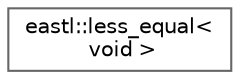 digraph "类继承关系图"
{
 // LATEX_PDF_SIZE
  bgcolor="transparent";
  edge [fontname=Helvetica,fontsize=10,labelfontname=Helvetica,labelfontsize=10];
  node [fontname=Helvetica,fontsize=10,shape=box,height=0.2,width=0.4];
  rankdir="LR";
  Node0 [id="Node000000",label="eastl::less_equal\<\l void \>",height=0.2,width=0.4,color="grey40", fillcolor="white", style="filled",URL="$structeastl_1_1less__equal_3_01void_01_4.html",tooltip=" "];
}
